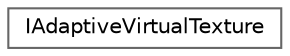 digraph "Graphical Class Hierarchy"
{
 // INTERACTIVE_SVG=YES
 // LATEX_PDF_SIZE
  bgcolor="transparent";
  edge [fontname=Helvetica,fontsize=10,labelfontname=Helvetica,labelfontsize=10];
  node [fontname=Helvetica,fontsize=10,shape=box,height=0.2,width=0.4];
  rankdir="LR";
  Node0 [id="Node000000",label="IAdaptiveVirtualTexture",height=0.2,width=0.4,color="grey40", fillcolor="white", style="filled",URL="$d8/dfd/classIAdaptiveVirtualTexture.html",tooltip="Interface for adaptive virtual textures."];
}
